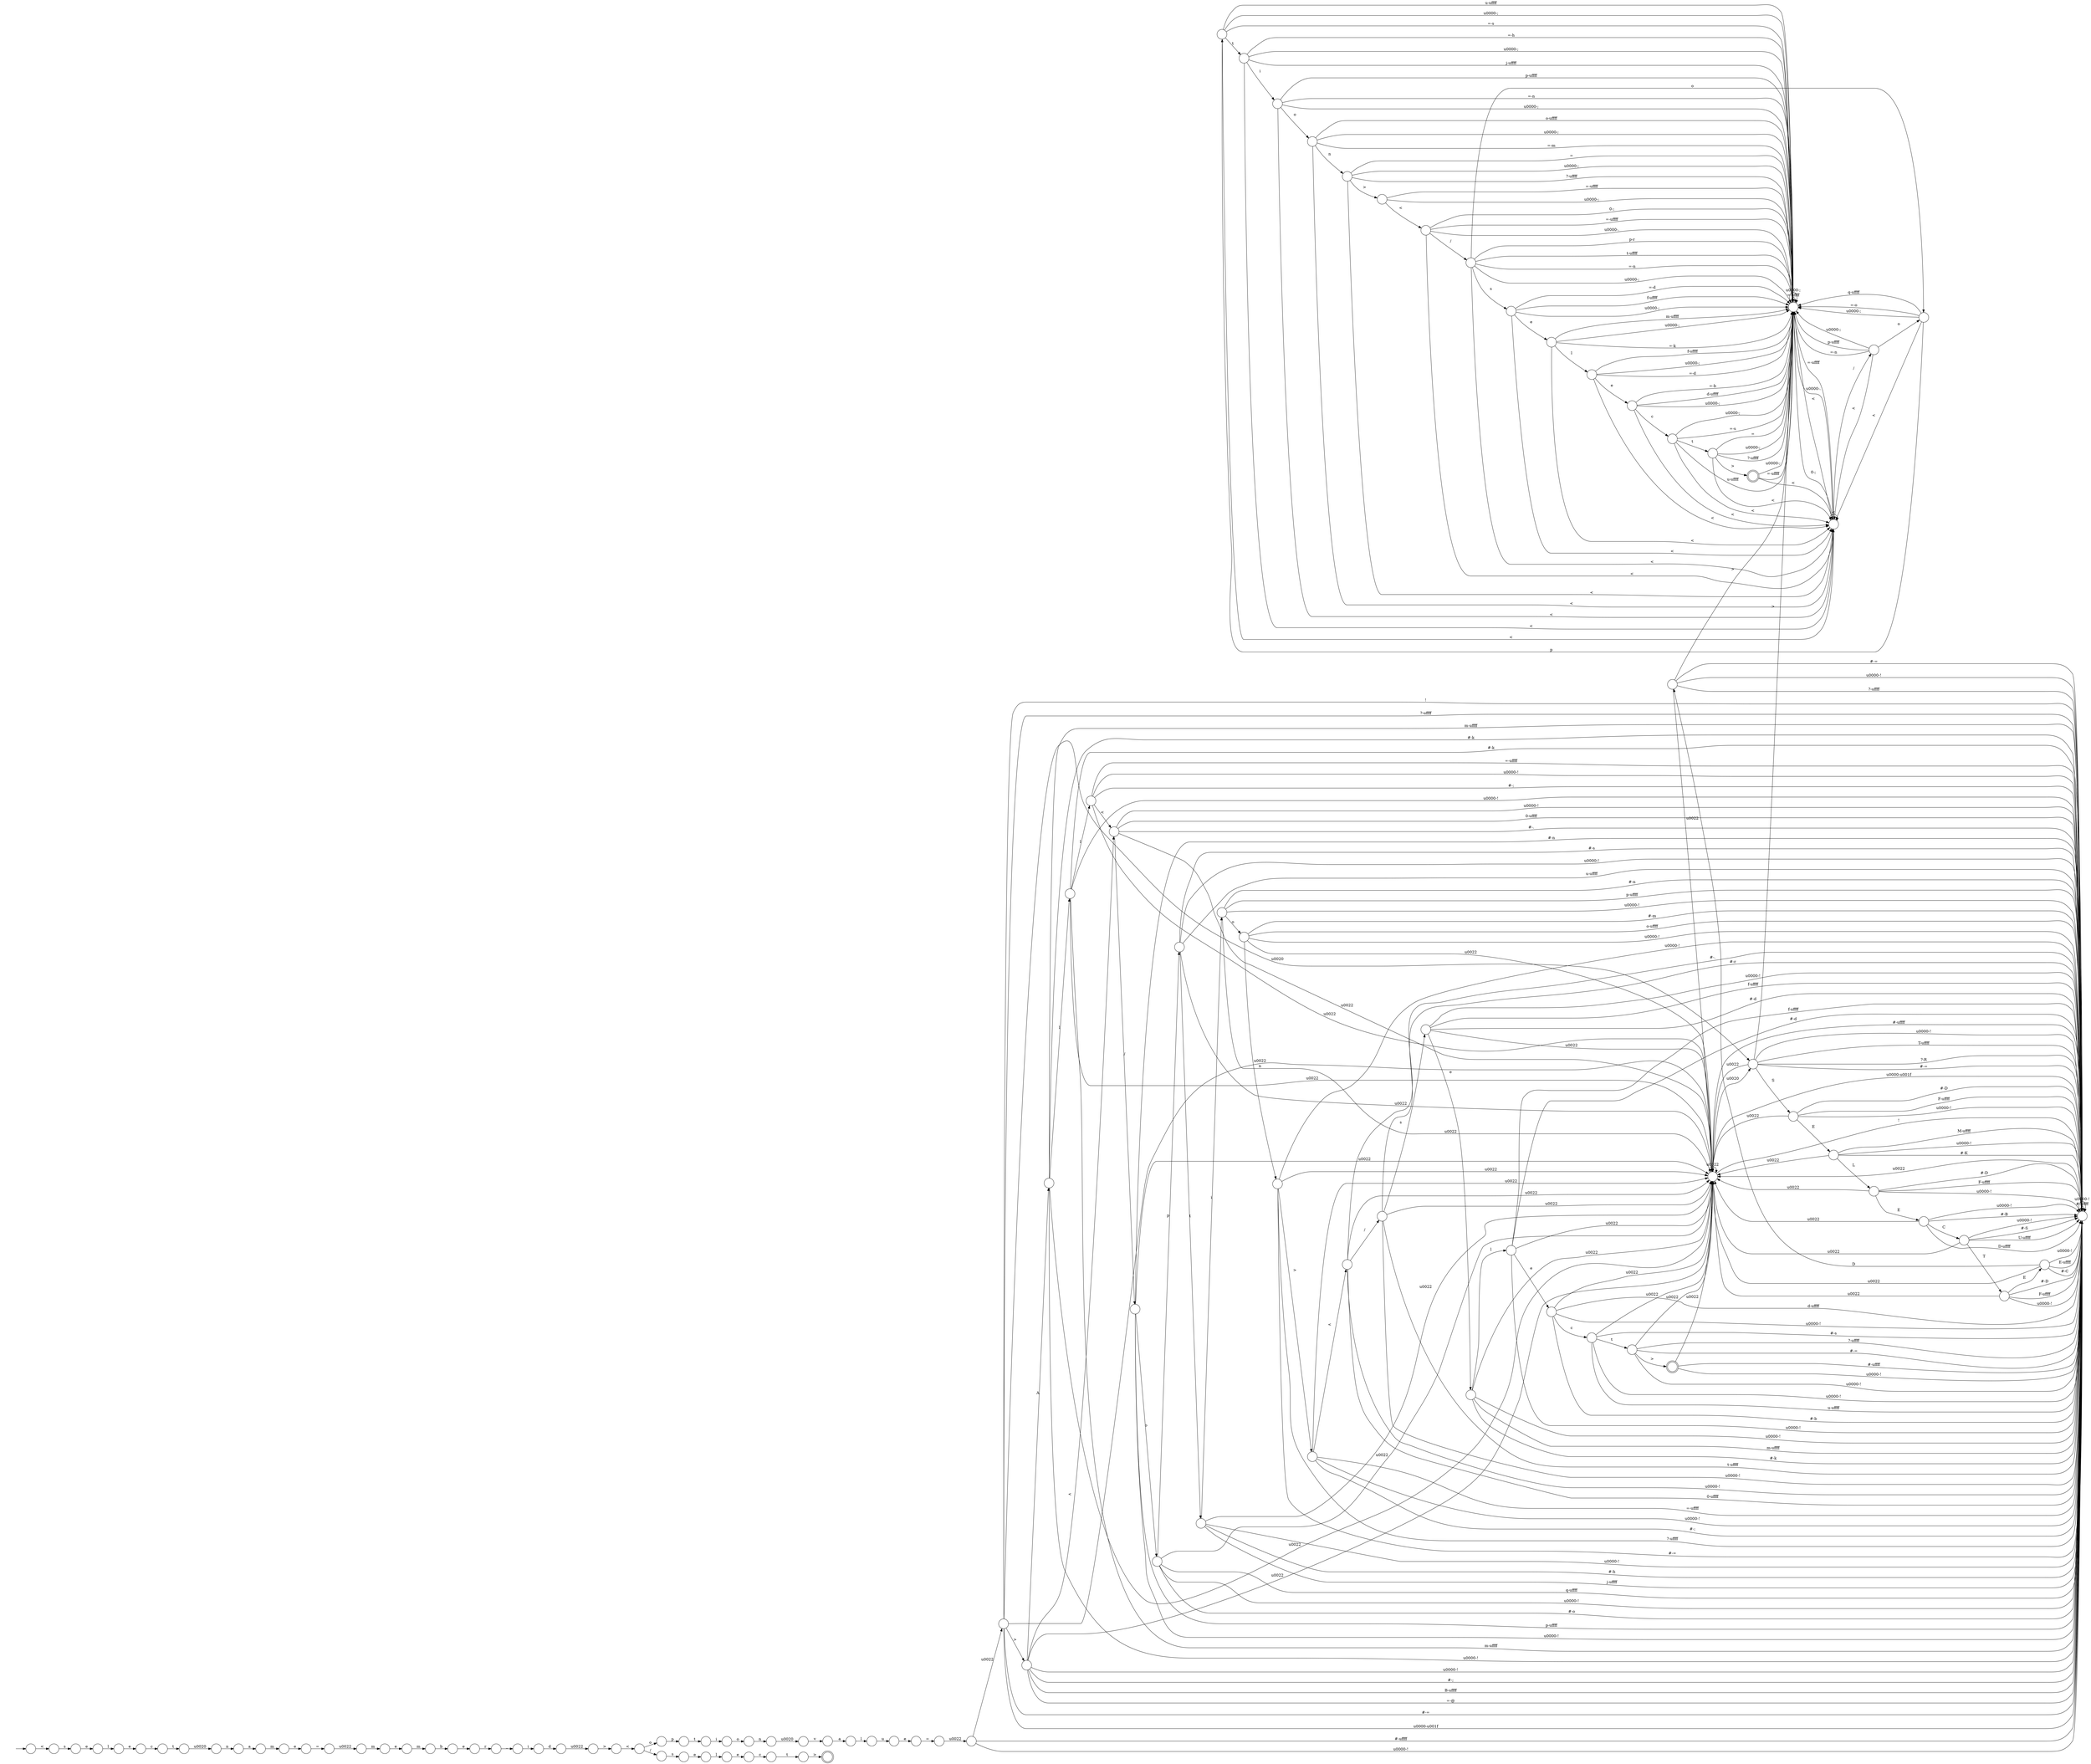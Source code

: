 digraph Automaton {
  rankdir = LR;
  0 [shape=circle,label=""];
  0 -> 81 [label="t"]
  0 -> 48 [label="u-\uffff"]
  0 -> 48 [label="\u0000-;"]
  0 -> 62 [label="<"]
  0 -> 48 [label="=-s"]
  1 [shape=circle,label=""];
  1 -> 63 [label="e"]
  2 [shape=circle,label=""];
  2 -> 75 [label="b"]
  3 [shape=circle,label=""];
  3 -> 87 [label="\u0022"]
  3 -> 21 [label="\u0000-!"]
  3 -> 21 [label="m-\uffff"]
  3 -> 38 [label="l"]
  3 -> 21 [label="#-k"]
  4 [shape=circle,label=""];
  4 -> 48 [label="=-\uffff"]
  4 -> 48 [label="\u0000-;"]
  4 -> 91 [label="<"]
  5 [shape=circle,label=""];
  5 -> 18 [label="\u0020"]
  6 [shape=circle,label=""];
  6 -> 78 [label="s"]
  7 [shape=circle,label=""];
  7 -> 80 [label="l"]
  8 [shape=doublecircle,label=""];
  8 -> 48 [label="=-\uffff"]
  8 -> 48 [label="\u0000-;"]
  8 -> 62 [label="<"]
  9 [shape=circle,label=""];
  9 -> 17 [label="e"]
  9 -> 48 [label="f-\uffff"]
  9 -> 48 [label="\u0000-;"]
  9 -> 62 [label="<"]
  9 -> 48 [label="=-d"]
  10 [shape=doublecircle,label=""];
  11 [shape=circle,label=""];
  11 -> 87 [label="\u0022"]
  11 -> 21 [label="\u0000-!"]
  11 -> 53 [label="i"]
  11 -> 21 [label="#-h"]
  11 -> 21 [label="j-\uffff"]
  12 [shape=circle,label=""];
  12 -> 54 [label="m"]
  13 [shape=circle,label=""];
  13 -> 12 [label="a"]
  14 [shape=circle,label=""];
  14 -> 40 [label="e"]
  15 [shape=circle,label=""];
  15 -> 48 [label="="]
  15 -> 8 [label=">"]
  15 -> 48 [label="\u0000-;"]
  15 -> 62 [label="<"]
  15 -> 48 [label="?-\uffff"]
  16 [shape=circle,label=""];
  16 -> 87 [label="\u0022"]
  16 -> 21 [label="=-\uffff"]
  16 -> 21 [label="\u0000-!"]
  16 -> 21 [label="#-;"]
  16 -> 31 [label="<"]
  17 [shape=circle,label=""];
  17 -> 35 [label="c"]
  17 -> 48 [label="=-b"]
  17 -> 48 [label="d-\uffff"]
  17 -> 48 [label="\u0000-;"]
  17 -> 62 [label="<"]
  18 [shape=circle,label=""];
  18 -> 56 [label="v"]
  19 [shape=circle,label=""];
  19 -> 87 [label="\u0022"]
  19 -> 21 [label="\u0000-!"]
  19 -> 21 [label="#-r"]
  19 -> 32 [label="s"]
  19 -> 21 [label="t-\uffff"]
  20 [shape=circle,label=""];
  20 -> 29 [label="\u0022"]
  21 [shape=circle,label=""];
  21 -> 87 [label="\u0022"]
  21 -> 21 [label="#-\uffff"]
  21 -> 21 [label="\u0000-!"]
  22 [shape=circle,label=""];
  22 -> 87 [label="\u0022"]
  22 -> 21 [label="\u0000-!"]
  22 -> 50 [label="T"]
  22 -> 21 [label="#-S"]
  22 -> 21 [label="U-\uffff"]
  23 [shape=circle,label=""];
  23 -> 88 [label="<"]
  24 [shape=circle,label=""];
  24 -> 87 [label="\u0022"]
  24 -> 61 [label="A"]
  24 -> 21 [label="\u0000-!"]
  24 -> 21 [label="#-;"]
  24 -> 21 [label="B-\uffff"]
  24 -> 21 [label="=-@"]
  24 -> 31 [label="<"]
  25 [shape=circle,label=""];
  25 -> 87 [label="\u0022"]
  25 -> 21 [label="=-\uffff"]
  25 -> 21 [label="\u0000-!"]
  25 -> 21 [label="#-;"]
  25 -> 86 [label="<"]
  26 [shape=circle,label=""];
  26 -> 36 [label="\u0020"]
  27 [shape=circle,label=""];
  27 -> 21 [label="q-\uffff"]
  27 -> 87 [label="\u0022"]
  27 -> 21 [label="\u0000-!"]
  27 -> 71 [label="p"]
  27 -> 21 [label="#-o"]
  28 [shape=circle,label=""];
  28 -> 87 [label="\u0022"]
  28 -> 90 [label="D"]
  28 -> 21 [label="\u0000-!"]
  28 -> 21 [label="E-\uffff"]
  28 -> 21 [label="#-C"]
  29 [shape=circle,label=""];
  29 -> 23 [label=">"]
  30 [shape=circle,label=""];
  30 -> 87 [label="\u0022"]
  30 -> 21 [label="?-R"]
  30 -> 21 [label="#-="]
  30 -> 51 [label="S"]
  30 -> 21 [label="\u0000-!"]
  30 -> 48 [label=">"]
  30 -> 21 [label="T-\uffff"]
  31 [shape=circle,label=""];
  31 -> 87 [label="\u0022"]
  31 -> 55 [label="/"]
  31 -> 21 [label="\u0000-!"]
  31 -> 21 [label="0-\uffff"]
  31 -> 21 [label="#-."]
  32 [shape=circle,label=""];
  32 -> 87 [label="\u0022"]
  32 -> 21 [label="\u0000-!"]
  32 -> 3 [label="e"]
  32 -> 21 [label="f-\uffff"]
  32 -> 21 [label="#-d"]
  33 [shape=circle,label=""];
  33 -> 77 [label="r"]
  34 [shape=circle,label=""];
  34 -> 93 [label="i"]
  35 [shape=circle,label=""];
  35 -> 15 [label="t"]
  35 -> 48 [label="u-\uffff"]
  35 -> 48 [label="\u0000-;"]
  35 -> 62 [label="<"]
  35 -> 48 [label="=-s"]
  36 [shape=circle,label=""];
  36 -> 13 [label="n"]
  37 [shape=circle,label=""];
  37 -> 87 [label="\u0022"]
  37 -> 21 [label="#-="]
  37 -> 21 [label="\u0000-!"]
  37 -> 41 [label=">"]
  37 -> 21 [label="?-\uffff"]
  38 [shape=circle,label=""];
  38 -> 87 [label="\u0022"]
  38 -> 43 [label="e"]
  38 -> 21 [label="\u0000-!"]
  38 -> 21 [label="f-\uffff"]
  38 -> 21 [label="#-d"]
  39 [shape=circle,label=""];
  39 -> 64 [label="m"]
  40 [shape=circle,label=""];
  40 -> 46 [label="="]
  41 [shape=doublecircle,label=""];
  41 -> 87 [label="\u0022"]
  41 -> 21 [label="#-\uffff"]
  41 -> 21 [label="\u0000-!"]
  42 [shape=circle,label=""];
  42 -> 87 [label="\u0022"]
  42 -> 21 [label="#-="]
  42 -> 24 [label=">"]
  42 -> 21 [label="\u0000-\u001f"]
  42 -> 30 [label="\u0020"]
  42 -> 21 [label="!"]
  42 -> 21 [label="?-\uffff"]
  43 [shape=circle,label=""];
  43 -> 87 [label="\u0022"]
  43 -> 66 [label="c"]
  43 -> 21 [label="\u0000-!"]
  43 -> 21 [label="#-b"]
  43 -> 21 [label="d-\uffff"]
  44 [shape=circle,label=""];
  44 -> 70 [label="i"]
  45 [shape=circle,label=""];
  45 -> 48 [label="p-\uffff"]
  45 -> 48 [label="=-n"]
  45 -> 48 [label="\u0000-;"]
  45 -> 62 [label="<"]
  45 -> 60 [label="o"]
  46 [shape=circle,label=""];
  46 -> 72 [label="\u0022"]
  47 [shape=circle,label=""];
  47 -> 10 [label=">"]
  48 [shape=circle,label=""];
  48 -> 48 [label="=-\uffff"]
  48 -> 48 [label="\u0000-;"]
  48 -> 62 [label="<"]
  49 [shape=circle,label=""];
  49 -> 87 [label="\u0022"]
  49 -> 21 [label="#-D"]
  49 -> 21 [label="F-\uffff"]
  49 -> 21 [label="\u0000-!"]
  49 -> 52 [label="E"]
  50 [shape=circle,label=""];
  50 -> 87 [label="\u0022"]
  50 -> 21 [label="#-D"]
  50 -> 21 [label="F-\uffff"]
  50 -> 21 [label="\u0000-!"]
  50 -> 28 [label="E"]
  51 [shape=circle,label=""];
  51 -> 87 [label="\u0022"]
  51 -> 21 [label="#-D"]
  51 -> 21 [label="F-\uffff"]
  51 -> 21 [label="\u0000-!"]
  51 -> 83 [label="E"]
  52 [shape=circle,label=""];
  52 -> 87 [label="\u0022"]
  52 -> 21 [label="\u0000-!"]
  52 -> 22 [label="C"]
  52 -> 21 [label="#-B"]
  52 -> 21 [label="D-\uffff"]
  53 [shape=circle,label=""];
  53 -> 87 [label="\u0022"]
  53 -> 21 [label="p-\uffff"]
  53 -> 21 [label="\u0000-!"]
  53 -> 21 [label="#-n"]
  53 -> 68 [label="o"]
  54 [shape=circle,label=""];
  54 -> 74 [label="e"]
  55 [shape=circle,label=""];
  55 -> 87 [label="\u0022"]
  55 -> 21 [label="p-\uffff"]
  55 -> 21 [label="\u0000-!"]
  55 -> 21 [label="#-n"]
  55 -> 27 [label="o"]
  56 [shape=circle,label=""];
  56 -> 97 [label="a"]
  57 [shape=circle,label=""];
  57 -> 94 [label="p"]
  58 [shape=circle,label=""];
  58 -> 69 [label="s"]
  59 [shape=circle,label=""];
  59 -> 87 [label="\u0022"]
  59 -> 21 [label="#-="]
  59 -> 21 [label="\u0000-!"]
  59 -> 25 [label=">"]
  59 -> 21 [label="?-\uffff"]
  60 [shape=circle,label=""];
  60 -> 82 [label="n"]
  60 -> 48 [label="o-\uffff"]
  60 -> 48 [label="\u0000-;"]
  60 -> 62 [label="<"]
  60 -> 48 [label="=-m"]
  61 [shape=circle,label=""];
  61 -> 87 [label="\u0022"]
  61 -> 21 [label="\u0000-!"]
  61 -> 21 [label="m-\uffff"]
  61 -> 96 [label="l"]
  61 -> 21 [label="#-k"]
  62 [shape=circle,label=""];
  62 -> 48 [label="0-;"]
  62 -> 48 [label="=-\uffff"]
  62 -> 48 [label="\u0000-."]
  62 -> 95 [label="/"]
  62 -> 62 [label="<"]
  63 [shape=circle,label=""];
  63 -> 79 [label="c"]
  64 [shape=circle,label=""];
  64 -> 89 [label="e"]
  65 [shape=circle,label=""];
  65 -> 48 [label="q-\uffff"]
  65 -> 0 [label="p"]
  65 -> 48 [label="=-o"]
  65 -> 48 [label="\u0000-;"]
  65 -> 62 [label="<"]
  66 [shape=circle,label=""];
  66 -> 87 [label="\u0022"]
  66 -> 37 [label="t"]
  66 -> 21 [label="#-s"]
  66 -> 21 [label="\u0000-!"]
  66 -> 21 [label="u-\uffff"]
  67 [shape=circle,label=""];
  67 -> 14 [label="u"]
  68 [shape=circle,label=""];
  68 -> 59 [label="n"]
  68 -> 87 [label="\u0022"]
  68 -> 21 [label="o-\uffff"]
  68 -> 21 [label="\u0000-!"]
  68 -> 21 [label="#-m"]
  69 [shape=circle,label=""];
  69 -> 98 [label="e"]
  70 [shape=circle,label=""];
  70 -> 20 [label="d"]
  71 [shape=circle,label=""];
  71 -> 87 [label="\u0022"]
  71 -> 11 [label="t"]
  71 -> 21 [label="#-s"]
  71 -> 21 [label="\u0000-!"]
  71 -> 21 [label="u-\uffff"]
  72 [shape=circle,label=""];
  72 -> 42 [label="\u0022"]
  72 -> 21 [label="#-\uffff"]
  72 -> 21 [label="\u0000-!"]
  73 [shape=circle,label=""];
  73 -> 99 [label="e"]
  73 -> 48 [label="f-\uffff"]
  73 -> 48 [label="\u0000-;"]
  73 -> 62 [label="<"]
  73 -> 48 [label="=-d"]
  74 [shape=circle,label=""];
  74 -> 100 [label="="]
  75 [shape=circle,label=""];
  75 -> 33 [label="e"]
  76 [shape=circle,label=""];
  76 -> 48 [label="p-r"]
  76 -> 73 [label="s"]
  76 -> 48 [label="t-\uffff"]
  76 -> 48 [label="=-n"]
  76 -> 48 [label="\u0000-;"]
  76 -> 62 [label="<"]
  76 -> 65 [label="o"]
  77 [shape=circle,label=""];
  77 -> 44 [label="_"]
  78 [shape=circle,label=""];
  78 -> 7 [label="e"]
  79 [shape=circle,label=""];
  79 -> 47 [label="t"]
  80 [shape=circle,label=""];
  80 -> 92 [label="e"]
  81 [shape=circle,label=""];
  81 -> 45 [label="i"]
  81 -> 48 [label="=-h"]
  81 -> 48 [label="\u0000-;"]
  81 -> 62 [label="<"]
  81 -> 48 [label="j-\uffff"]
  82 [shape=circle,label=""];
  82 -> 48 [label="="]
  82 -> 4 [label=">"]
  82 -> 48 [label="\u0000-;"]
  82 -> 62 [label="<"]
  82 -> 48 [label="?-\uffff"]
  83 [shape=circle,label=""];
  83 -> 87 [label="\u0022"]
  83 -> 21 [label="\u0000-!"]
  83 -> 21 [label="#-K"]
  83 -> 49 [label="L"]
  83 -> 21 [label="M-\uffff"]
  84 [shape=circle,label=""];
  84 -> 26 [label="t"]
  85 [shape=circle,label=""];
  initial [shape=plaintext,label=""];
  initial -> 85
  85 -> 6 [label="<"]
  86 [shape=circle,label=""];
  86 -> 87 [label="\u0022"]
  86 -> 19 [label="/"]
  86 -> 21 [label="\u0000-!"]
  86 -> 21 [label="0-\uffff"]
  86 -> 21 [label="#-."]
  87 [shape=circle,label=""];
  87 -> 87 [label="\u0022"]
  87 -> 21 [label="#-\uffff"]
  87 -> 21 [label="\u0000-\u001f"]
  87 -> 30 [label="\u0020"]
  87 -> 21 [label="!"]
  88 [shape=circle,label=""];
  88 -> 58 [label="/"]
  88 -> 57 [label="o"]
  89 [shape=circle,label=""];
  89 -> 2 [label="m"]
  90 [shape=circle,label=""];
  90 -> 87 [label="\u0022"]
  90 -> 21 [label="#-="]
  90 -> 21 [label="\u0000-!"]
  90 -> 48 [label=">"]
  90 -> 21 [label="?-\uffff"]
  91 [shape=circle,label=""];
  91 -> 48 [label="0-;"]
  91 -> 48 [label="=-\uffff"]
  91 -> 48 [label="\u0000-."]
  91 -> 76 [label="/"]
  91 -> 62 [label="<"]
  92 [shape=circle,label=""];
  92 -> 84 [label="c"]
  93 [shape=circle,label=""];
  93 -> 101 [label="o"]
  94 [shape=circle,label=""];
  94 -> 34 [label="t"]
  95 [shape=circle,label=""];
  95 -> 48 [label="p-\uffff"]
  95 -> 48 [label="=-n"]
  95 -> 48 [label="\u0000-;"]
  95 -> 62 [label="<"]
  95 -> 65 [label="o"]
  96 [shape=circle,label=""];
  96 -> 87 [label="\u0022"]
  96 -> 21 [label="\u0000-!"]
  96 -> 21 [label="m-\uffff"]
  96 -> 16 [label="l"]
  96 -> 21 [label="#-k"]
  97 [shape=circle,label=""];
  97 -> 67 [label="l"]
  98 [shape=circle,label=""];
  98 -> 1 [label="l"]
  99 [shape=circle,label=""];
  99 -> 48 [label="=-k"]
  99 -> 48 [label="m-\uffff"]
  99 -> 9 [label="l"]
  99 -> 48 [label="\u0000-;"]
  99 -> 62 [label="<"]
  100 [shape=circle,label=""];
  100 -> 39 [label="\u0022"]
  101 [shape=circle,label=""];
  101 -> 5 [label="n"]
}

